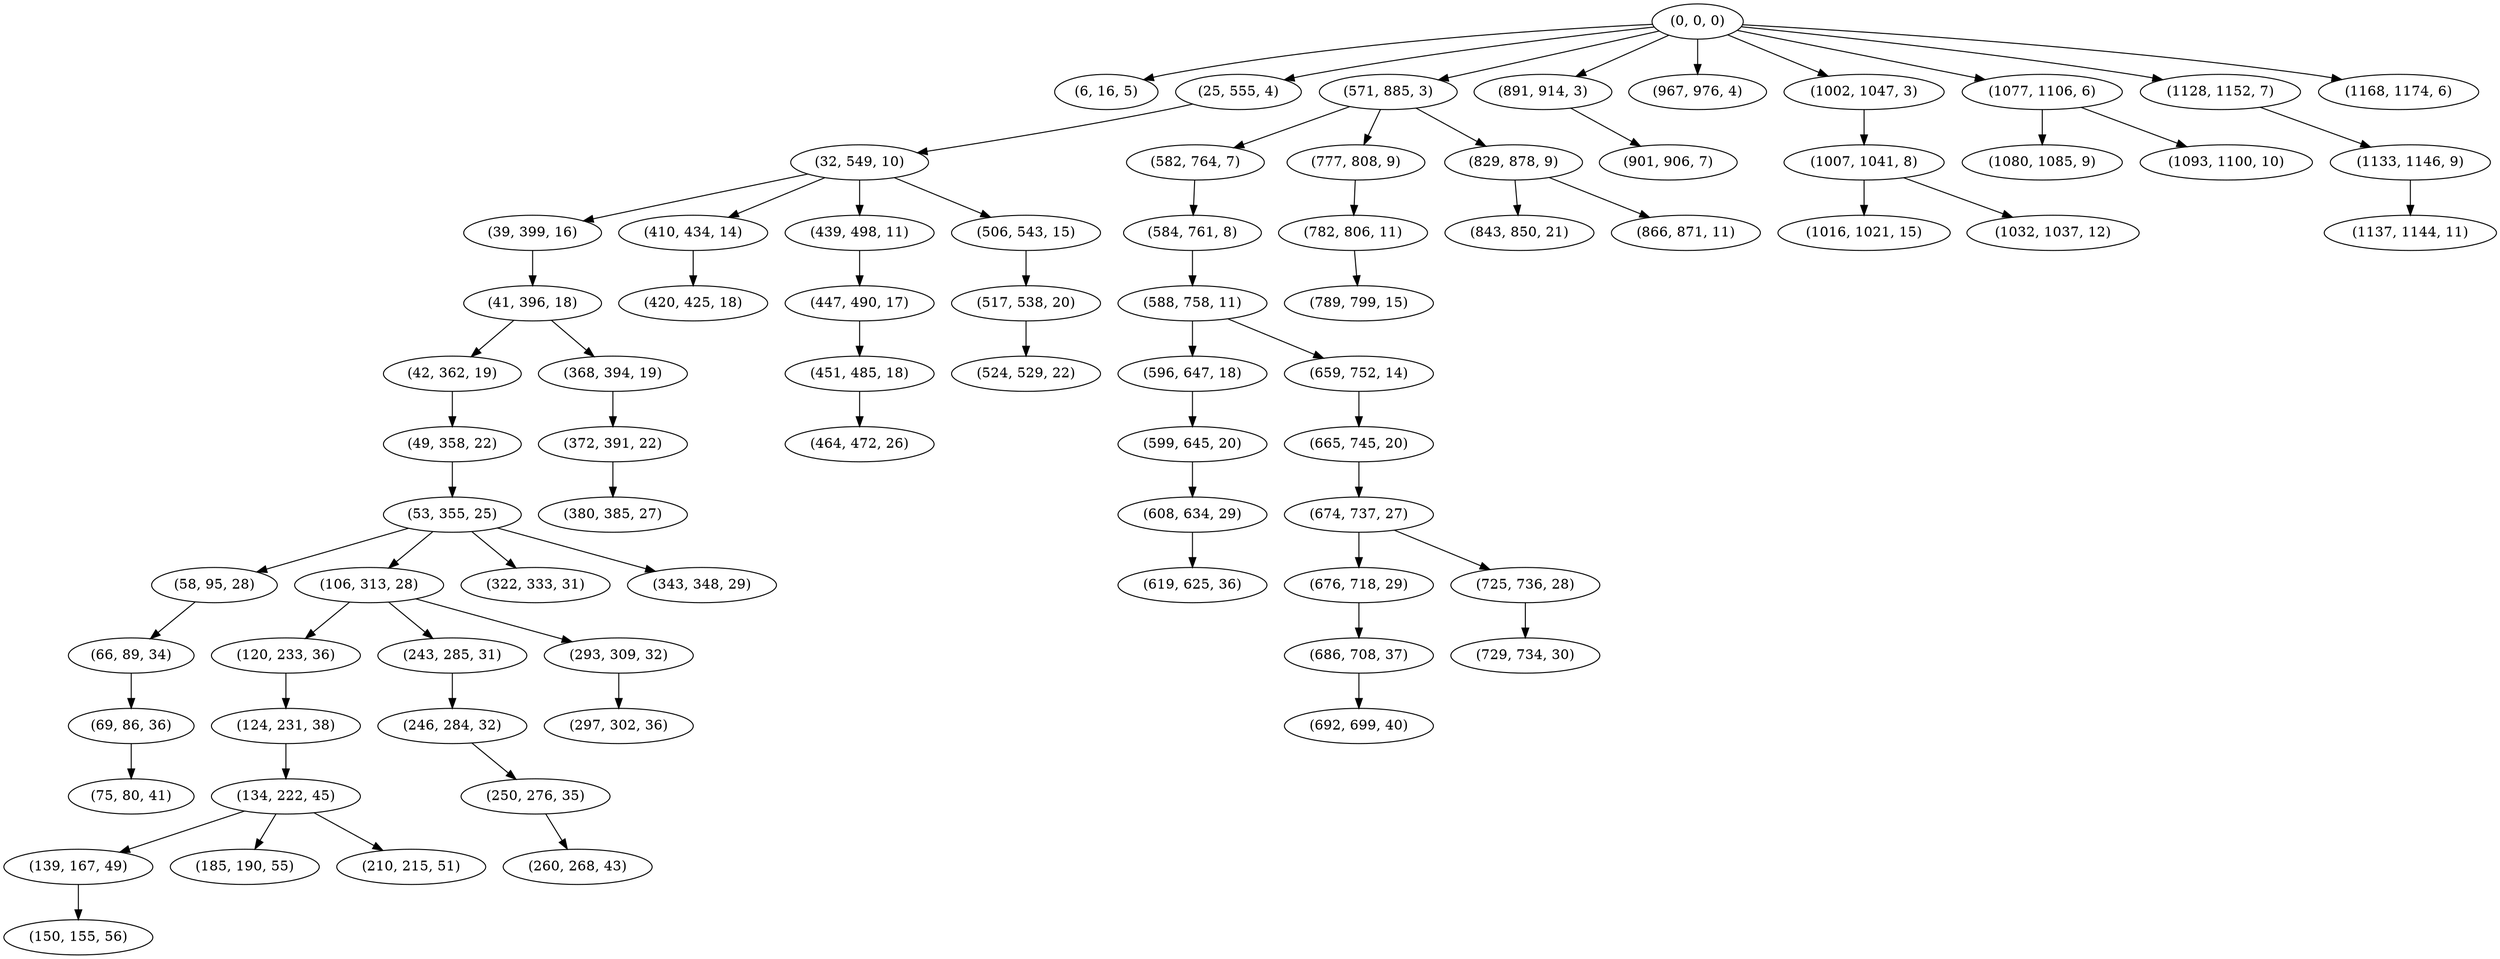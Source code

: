 digraph tree {
    "(0, 0, 0)";
    "(6, 16, 5)";
    "(25, 555, 4)";
    "(32, 549, 10)";
    "(39, 399, 16)";
    "(41, 396, 18)";
    "(42, 362, 19)";
    "(49, 358, 22)";
    "(53, 355, 25)";
    "(58, 95, 28)";
    "(66, 89, 34)";
    "(69, 86, 36)";
    "(75, 80, 41)";
    "(106, 313, 28)";
    "(120, 233, 36)";
    "(124, 231, 38)";
    "(134, 222, 45)";
    "(139, 167, 49)";
    "(150, 155, 56)";
    "(185, 190, 55)";
    "(210, 215, 51)";
    "(243, 285, 31)";
    "(246, 284, 32)";
    "(250, 276, 35)";
    "(260, 268, 43)";
    "(293, 309, 32)";
    "(297, 302, 36)";
    "(322, 333, 31)";
    "(343, 348, 29)";
    "(368, 394, 19)";
    "(372, 391, 22)";
    "(380, 385, 27)";
    "(410, 434, 14)";
    "(420, 425, 18)";
    "(439, 498, 11)";
    "(447, 490, 17)";
    "(451, 485, 18)";
    "(464, 472, 26)";
    "(506, 543, 15)";
    "(517, 538, 20)";
    "(524, 529, 22)";
    "(571, 885, 3)";
    "(582, 764, 7)";
    "(584, 761, 8)";
    "(588, 758, 11)";
    "(596, 647, 18)";
    "(599, 645, 20)";
    "(608, 634, 29)";
    "(619, 625, 36)";
    "(659, 752, 14)";
    "(665, 745, 20)";
    "(674, 737, 27)";
    "(676, 718, 29)";
    "(686, 708, 37)";
    "(692, 699, 40)";
    "(725, 736, 28)";
    "(729, 734, 30)";
    "(777, 808, 9)";
    "(782, 806, 11)";
    "(789, 799, 15)";
    "(829, 878, 9)";
    "(843, 850, 21)";
    "(866, 871, 11)";
    "(891, 914, 3)";
    "(901, 906, 7)";
    "(967, 976, 4)";
    "(1002, 1047, 3)";
    "(1007, 1041, 8)";
    "(1016, 1021, 15)";
    "(1032, 1037, 12)";
    "(1077, 1106, 6)";
    "(1080, 1085, 9)";
    "(1093, 1100, 10)";
    "(1128, 1152, 7)";
    "(1133, 1146, 9)";
    "(1137, 1144, 11)";
    "(1168, 1174, 6)";
    "(0, 0, 0)" -> "(6, 16, 5)";
    "(0, 0, 0)" -> "(25, 555, 4)";
    "(0, 0, 0)" -> "(571, 885, 3)";
    "(0, 0, 0)" -> "(891, 914, 3)";
    "(0, 0, 0)" -> "(967, 976, 4)";
    "(0, 0, 0)" -> "(1002, 1047, 3)";
    "(0, 0, 0)" -> "(1077, 1106, 6)";
    "(0, 0, 0)" -> "(1128, 1152, 7)";
    "(0, 0, 0)" -> "(1168, 1174, 6)";
    "(25, 555, 4)" -> "(32, 549, 10)";
    "(32, 549, 10)" -> "(39, 399, 16)";
    "(32, 549, 10)" -> "(410, 434, 14)";
    "(32, 549, 10)" -> "(439, 498, 11)";
    "(32, 549, 10)" -> "(506, 543, 15)";
    "(39, 399, 16)" -> "(41, 396, 18)";
    "(41, 396, 18)" -> "(42, 362, 19)";
    "(41, 396, 18)" -> "(368, 394, 19)";
    "(42, 362, 19)" -> "(49, 358, 22)";
    "(49, 358, 22)" -> "(53, 355, 25)";
    "(53, 355, 25)" -> "(58, 95, 28)";
    "(53, 355, 25)" -> "(106, 313, 28)";
    "(53, 355, 25)" -> "(322, 333, 31)";
    "(53, 355, 25)" -> "(343, 348, 29)";
    "(58, 95, 28)" -> "(66, 89, 34)";
    "(66, 89, 34)" -> "(69, 86, 36)";
    "(69, 86, 36)" -> "(75, 80, 41)";
    "(106, 313, 28)" -> "(120, 233, 36)";
    "(106, 313, 28)" -> "(243, 285, 31)";
    "(106, 313, 28)" -> "(293, 309, 32)";
    "(120, 233, 36)" -> "(124, 231, 38)";
    "(124, 231, 38)" -> "(134, 222, 45)";
    "(134, 222, 45)" -> "(139, 167, 49)";
    "(134, 222, 45)" -> "(185, 190, 55)";
    "(134, 222, 45)" -> "(210, 215, 51)";
    "(139, 167, 49)" -> "(150, 155, 56)";
    "(243, 285, 31)" -> "(246, 284, 32)";
    "(246, 284, 32)" -> "(250, 276, 35)";
    "(250, 276, 35)" -> "(260, 268, 43)";
    "(293, 309, 32)" -> "(297, 302, 36)";
    "(368, 394, 19)" -> "(372, 391, 22)";
    "(372, 391, 22)" -> "(380, 385, 27)";
    "(410, 434, 14)" -> "(420, 425, 18)";
    "(439, 498, 11)" -> "(447, 490, 17)";
    "(447, 490, 17)" -> "(451, 485, 18)";
    "(451, 485, 18)" -> "(464, 472, 26)";
    "(506, 543, 15)" -> "(517, 538, 20)";
    "(517, 538, 20)" -> "(524, 529, 22)";
    "(571, 885, 3)" -> "(582, 764, 7)";
    "(571, 885, 3)" -> "(777, 808, 9)";
    "(571, 885, 3)" -> "(829, 878, 9)";
    "(582, 764, 7)" -> "(584, 761, 8)";
    "(584, 761, 8)" -> "(588, 758, 11)";
    "(588, 758, 11)" -> "(596, 647, 18)";
    "(588, 758, 11)" -> "(659, 752, 14)";
    "(596, 647, 18)" -> "(599, 645, 20)";
    "(599, 645, 20)" -> "(608, 634, 29)";
    "(608, 634, 29)" -> "(619, 625, 36)";
    "(659, 752, 14)" -> "(665, 745, 20)";
    "(665, 745, 20)" -> "(674, 737, 27)";
    "(674, 737, 27)" -> "(676, 718, 29)";
    "(674, 737, 27)" -> "(725, 736, 28)";
    "(676, 718, 29)" -> "(686, 708, 37)";
    "(686, 708, 37)" -> "(692, 699, 40)";
    "(725, 736, 28)" -> "(729, 734, 30)";
    "(777, 808, 9)" -> "(782, 806, 11)";
    "(782, 806, 11)" -> "(789, 799, 15)";
    "(829, 878, 9)" -> "(843, 850, 21)";
    "(829, 878, 9)" -> "(866, 871, 11)";
    "(891, 914, 3)" -> "(901, 906, 7)";
    "(1002, 1047, 3)" -> "(1007, 1041, 8)";
    "(1007, 1041, 8)" -> "(1016, 1021, 15)";
    "(1007, 1041, 8)" -> "(1032, 1037, 12)";
    "(1077, 1106, 6)" -> "(1080, 1085, 9)";
    "(1077, 1106, 6)" -> "(1093, 1100, 10)";
    "(1128, 1152, 7)" -> "(1133, 1146, 9)";
    "(1133, 1146, 9)" -> "(1137, 1144, 11)";
}
